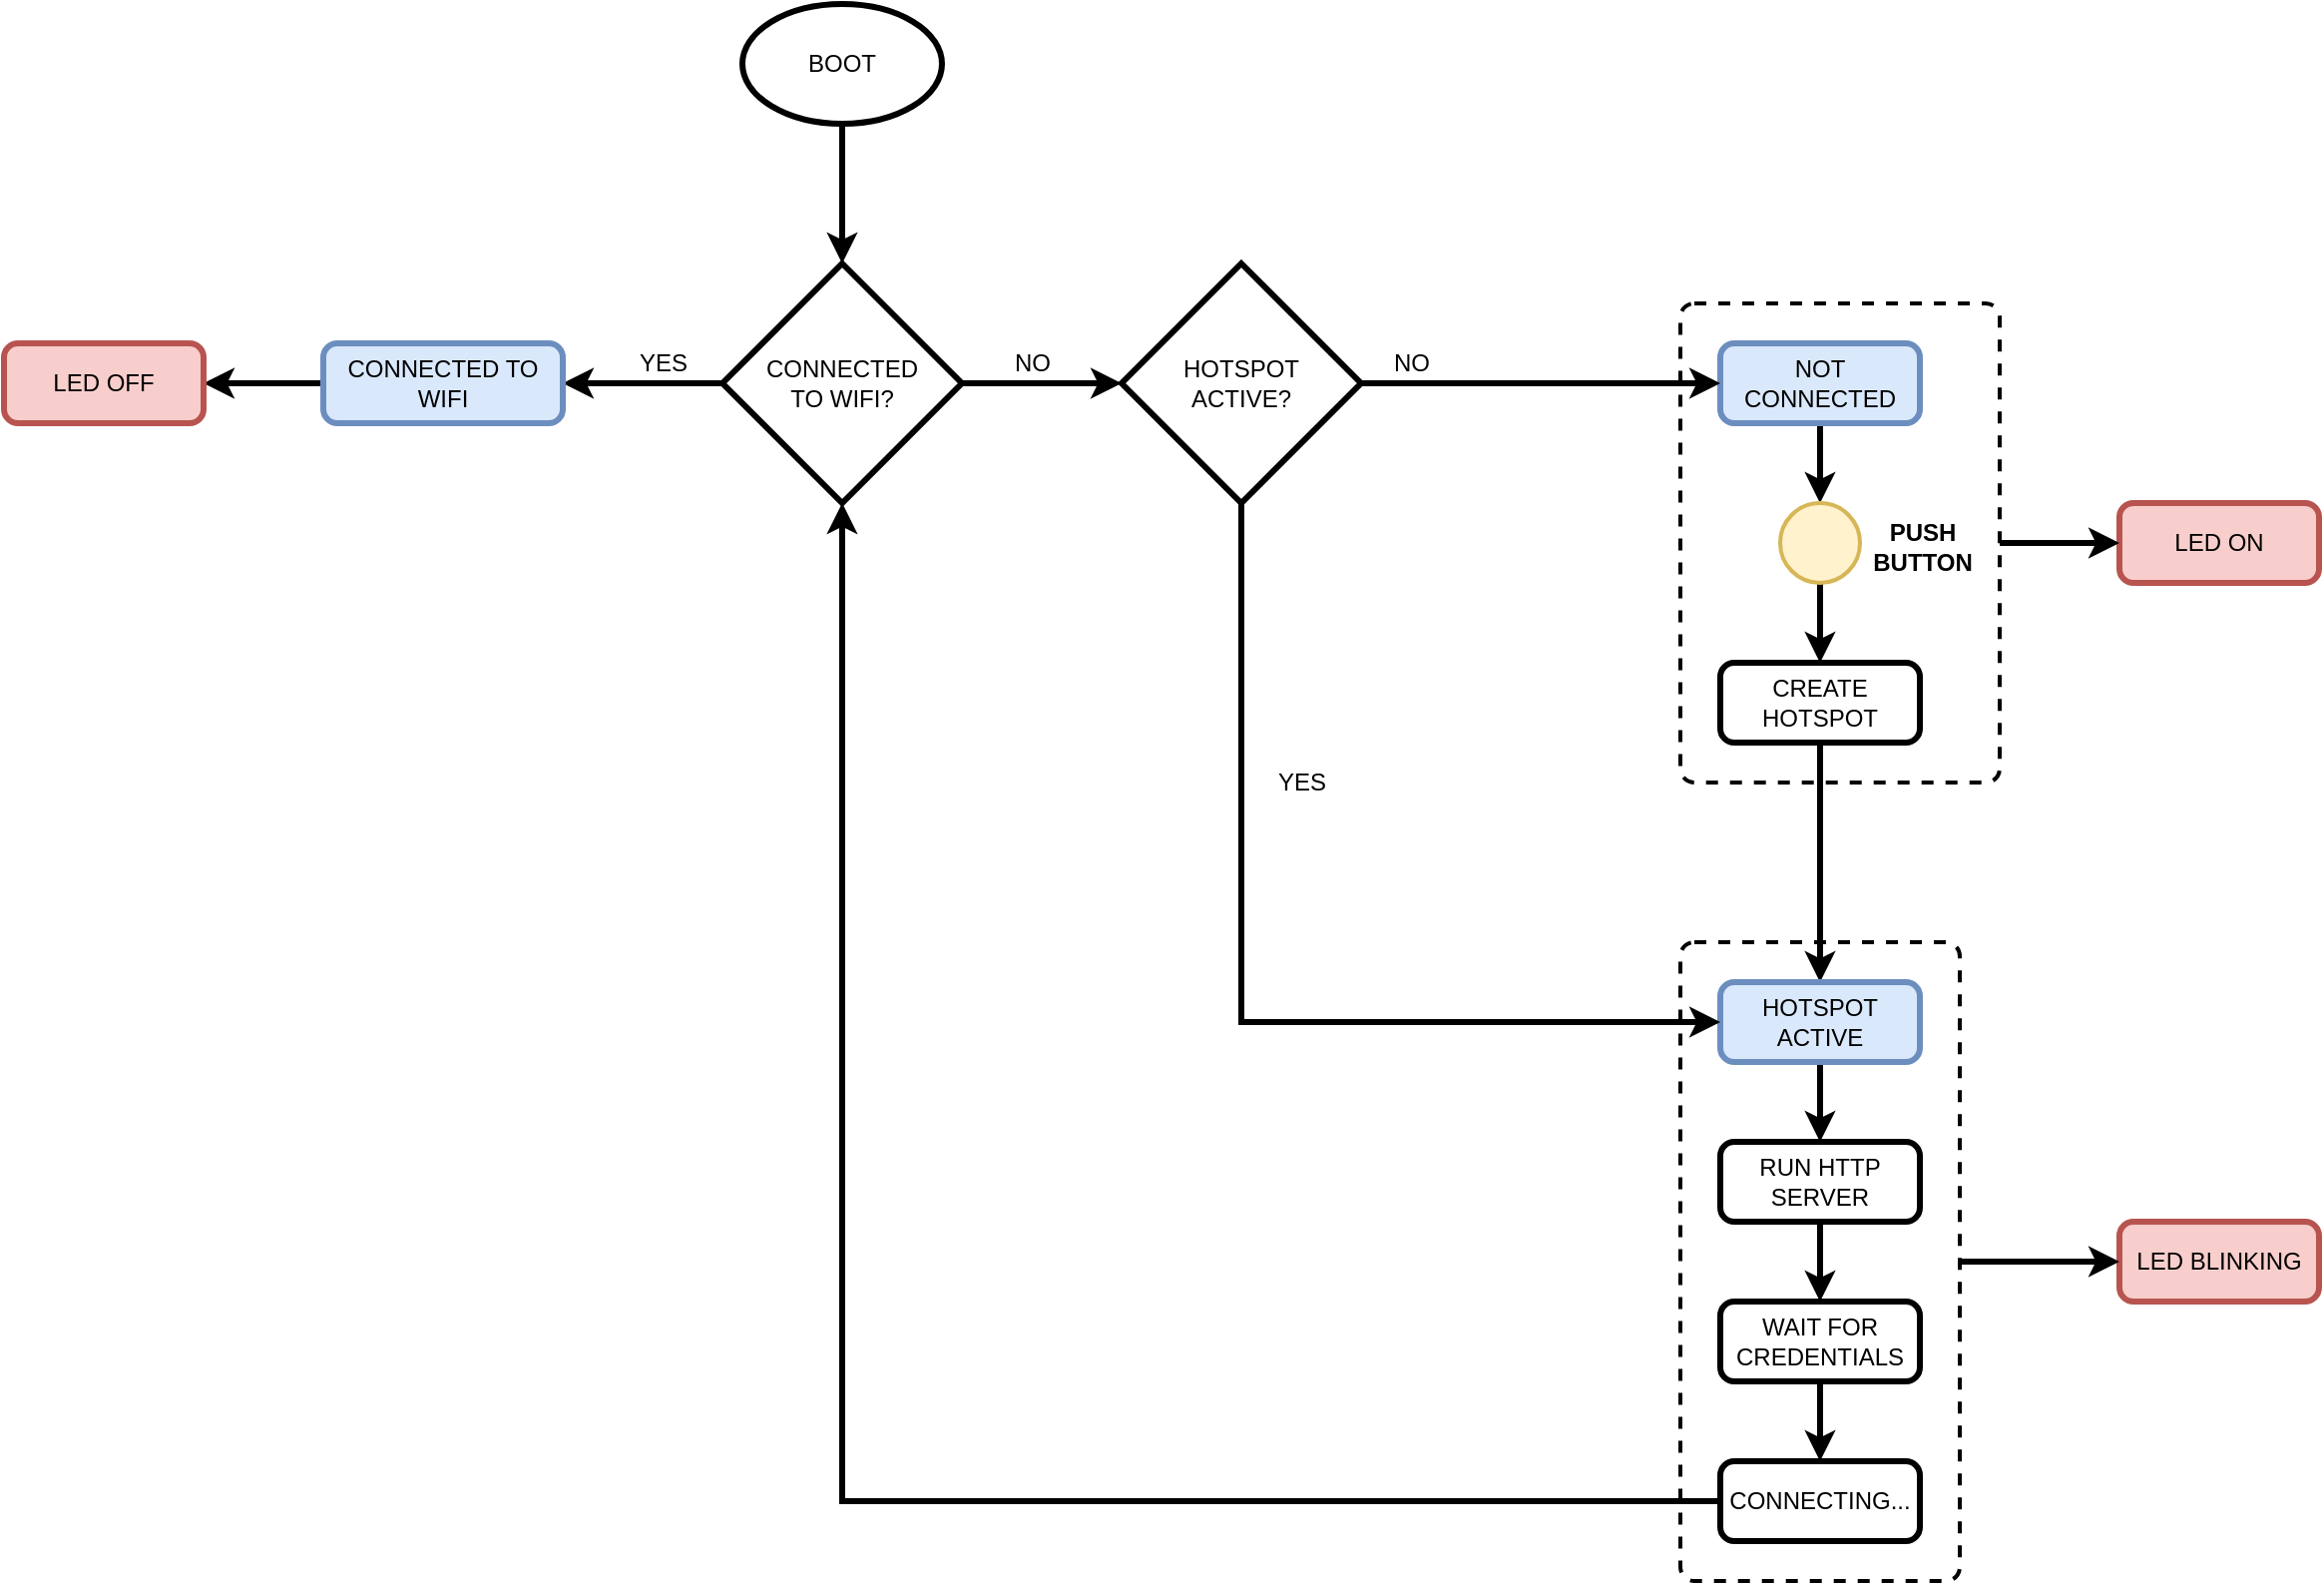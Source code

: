 <mxfile version="16.5.1" type="device"><diagram id="AxEpaxq_vSLOghSMP8F_" name="Pagina-1"><mxGraphModel dx="1422" dy="905" grid="1" gridSize="10" guides="1" tooltips="1" connect="1" arrows="1" fold="1" page="1" pageScale="1" pageWidth="1654" pageHeight="2336" math="0" shadow="0"><root><mxCell id="0"/><mxCell id="1" parent="0"/><mxCell id="MUxtvVnEjNuxNv-pTxA--55" value="" style="rounded=1;whiteSpace=wrap;html=1;absoluteArcSize=1;arcSize=14;strokeWidth=2;fillColor=none;dashed=1;" vertex="1" parent="1"><mxGeometry x="1080" y="180" width="160" height="240" as="geometry"/></mxCell><mxCell id="MUxtvVnEjNuxNv-pTxA--32" value="" style="rounded=1;whiteSpace=wrap;html=1;absoluteArcSize=1;arcSize=14;strokeWidth=2;fillColor=none;dashed=1;" vertex="1" parent="1"><mxGeometry x="1080" y="500" width="140" height="320" as="geometry"/></mxCell><mxCell id="MUxtvVnEjNuxNv-pTxA--37" style="edgeStyle=orthogonalEdgeStyle;rounded=0;orthogonalLoop=1;jettySize=auto;html=1;entryX=1;entryY=0.5;entryDx=0;entryDy=0;strokeWidth=3;" edge="1" parent="1" source="MUxtvVnEjNuxNv-pTxA--6" target="MUxtvVnEjNuxNv-pTxA--11"><mxGeometry relative="1" as="geometry"/></mxCell><mxCell id="MUxtvVnEjNuxNv-pTxA--40" style="edgeStyle=orthogonalEdgeStyle;rounded=0;orthogonalLoop=1;jettySize=auto;html=1;entryX=0;entryY=0.5;entryDx=0;entryDy=0;entryPerimeter=0;strokeWidth=3;" edge="1" parent="1" source="MUxtvVnEjNuxNv-pTxA--6" target="MUxtvVnEjNuxNv-pTxA--39"><mxGeometry relative="1" as="geometry"/></mxCell><mxCell id="MUxtvVnEjNuxNv-pTxA--6" value="CONNECTED&lt;br&gt;TO WIFI?" style="strokeWidth=3;html=1;shape=mxgraph.flowchart.decision;whiteSpace=wrap;" vertex="1" parent="1"><mxGeometry x="600" y="160" width="120" height="120" as="geometry"/></mxCell><mxCell id="MUxtvVnEjNuxNv-pTxA--17" style="edgeStyle=orthogonalEdgeStyle;rounded=0;orthogonalLoop=1;jettySize=auto;html=1;strokeWidth=3;" edge="1" parent="1" source="MUxtvVnEjNuxNv-pTxA--8" target="MUxtvVnEjNuxNv-pTxA--50"><mxGeometry relative="1" as="geometry"/></mxCell><mxCell id="MUxtvVnEjNuxNv-pTxA--8" value="NOT CONNECTED" style="rounded=1;whiteSpace=wrap;html=1;absoluteArcSize=1;arcSize=14;strokeWidth=3;fillColor=#dae8fc;strokeColor=#6c8ebf;" vertex="1" parent="1"><mxGeometry x="1100" y="200" width="100" height="40" as="geometry"/></mxCell><mxCell id="MUxtvVnEjNuxNv-pTxA--28" style="edgeStyle=orthogonalEdgeStyle;rounded=0;orthogonalLoop=1;jettySize=auto;html=1;entryX=1;entryY=0.5;entryDx=0;entryDy=0;strokeWidth=3;" edge="1" parent="1" source="MUxtvVnEjNuxNv-pTxA--11" target="MUxtvVnEjNuxNv-pTxA--27"><mxGeometry relative="1" as="geometry"/></mxCell><mxCell id="MUxtvVnEjNuxNv-pTxA--11" value="CONNECTED TO WIFI" style="rounded=1;whiteSpace=wrap;html=1;absoluteArcSize=1;arcSize=14;strokeWidth=3;fillColor=#dae8fc;strokeColor=#6c8ebf;" vertex="1" parent="1"><mxGeometry x="400" y="200" width="120" height="40" as="geometry"/></mxCell><mxCell id="MUxtvVnEjNuxNv-pTxA--14" value="LED ON" style="rounded=1;whiteSpace=wrap;html=1;absoluteArcSize=1;arcSize=14;strokeWidth=3;fillColor=#f8cecc;strokeColor=#b85450;" vertex="1" parent="1"><mxGeometry x="1300" y="280" width="100" height="40" as="geometry"/></mxCell><mxCell id="MUxtvVnEjNuxNv-pTxA--19" style="edgeStyle=orthogonalEdgeStyle;rounded=0;orthogonalLoop=1;jettySize=auto;html=1;entryX=0.5;entryY=0;entryDx=0;entryDy=0;strokeWidth=3;" edge="1" parent="1" source="MUxtvVnEjNuxNv-pTxA--16" target="MUxtvVnEjNuxNv-pTxA--18"><mxGeometry relative="1" as="geometry"/></mxCell><mxCell id="MUxtvVnEjNuxNv-pTxA--16" value="CREATE HOTSPOT" style="rounded=1;whiteSpace=wrap;html=1;absoluteArcSize=1;arcSize=14;strokeWidth=3;" vertex="1" parent="1"><mxGeometry x="1100" y="360" width="100" height="40" as="geometry"/></mxCell><mxCell id="MUxtvVnEjNuxNv-pTxA--24" style="edgeStyle=orthogonalEdgeStyle;rounded=0;orthogonalLoop=1;jettySize=auto;html=1;entryX=0.5;entryY=0;entryDx=0;entryDy=0;strokeWidth=3;" edge="1" parent="1" source="MUxtvVnEjNuxNv-pTxA--18" target="MUxtvVnEjNuxNv-pTxA--22"><mxGeometry relative="1" as="geometry"/></mxCell><mxCell id="MUxtvVnEjNuxNv-pTxA--18" value="HOTSPOT ACTIVE" style="rounded=1;whiteSpace=wrap;html=1;absoluteArcSize=1;arcSize=14;strokeWidth=3;fillColor=#dae8fc;strokeColor=#6c8ebf;" vertex="1" parent="1"><mxGeometry x="1100" y="520" width="100" height="40" as="geometry"/></mxCell><mxCell id="MUxtvVnEjNuxNv-pTxA--20" value="LED BLINKING" style="rounded=1;whiteSpace=wrap;html=1;absoluteArcSize=1;arcSize=14;strokeWidth=3;fillColor=#f8cecc;strokeColor=#b85450;" vertex="1" parent="1"><mxGeometry x="1300" y="640" width="100" height="40" as="geometry"/></mxCell><mxCell id="MUxtvVnEjNuxNv-pTxA--26" style="edgeStyle=orthogonalEdgeStyle;rounded=0;orthogonalLoop=1;jettySize=auto;html=1;entryX=0.5;entryY=0;entryDx=0;entryDy=0;strokeWidth=3;" edge="1" parent="1" source="MUxtvVnEjNuxNv-pTxA--22" target="MUxtvVnEjNuxNv-pTxA--25"><mxGeometry relative="1" as="geometry"/></mxCell><mxCell id="MUxtvVnEjNuxNv-pTxA--22" value="RUN HTTP SERVER" style="rounded=1;whiteSpace=wrap;html=1;absoluteArcSize=1;arcSize=14;strokeWidth=3;" vertex="1" parent="1"><mxGeometry x="1100" y="600" width="100" height="40" as="geometry"/></mxCell><mxCell id="MUxtvVnEjNuxNv-pTxA--35" style="edgeStyle=orthogonalEdgeStyle;rounded=0;orthogonalLoop=1;jettySize=auto;html=1;entryX=0.5;entryY=0;entryDx=0;entryDy=0;strokeWidth=3;" edge="1" parent="1" source="MUxtvVnEjNuxNv-pTxA--25" target="MUxtvVnEjNuxNv-pTxA--34"><mxGeometry relative="1" as="geometry"/></mxCell><mxCell id="MUxtvVnEjNuxNv-pTxA--25" value="WAIT FOR CREDENTIALS" style="rounded=1;whiteSpace=wrap;html=1;absoluteArcSize=1;arcSize=14;strokeWidth=3;" vertex="1" parent="1"><mxGeometry x="1100" y="680" width="100" height="40" as="geometry"/></mxCell><mxCell id="MUxtvVnEjNuxNv-pTxA--27" value="LED OFF" style="rounded=1;whiteSpace=wrap;html=1;absoluteArcSize=1;arcSize=14;strokeWidth=3;fillColor=#f8cecc;strokeColor=#b85450;" vertex="1" parent="1"><mxGeometry x="240" y="200" width="100" height="40" as="geometry"/></mxCell><mxCell id="MUxtvVnEjNuxNv-pTxA--29" value="YES" style="text;html=1;align=center;verticalAlign=middle;resizable=0;points=[];autosize=1;strokeColor=none;fillColor=none;" vertex="1" parent="1"><mxGeometry x="550" y="200" width="40" height="20" as="geometry"/></mxCell><mxCell id="MUxtvVnEjNuxNv-pTxA--33" style="edgeStyle=orthogonalEdgeStyle;rounded=0;orthogonalLoop=1;jettySize=auto;html=1;strokeWidth=3;" edge="1" parent="1" source="MUxtvVnEjNuxNv-pTxA--32" target="MUxtvVnEjNuxNv-pTxA--20"><mxGeometry relative="1" as="geometry"/></mxCell><mxCell id="MUxtvVnEjNuxNv-pTxA--38" style="edgeStyle=orthogonalEdgeStyle;rounded=0;orthogonalLoop=1;jettySize=auto;html=1;entryX=0.5;entryY=1;entryDx=0;entryDy=0;entryPerimeter=0;strokeWidth=3;" edge="1" parent="1" source="MUxtvVnEjNuxNv-pTxA--34" target="MUxtvVnEjNuxNv-pTxA--6"><mxGeometry relative="1" as="geometry"/></mxCell><mxCell id="MUxtvVnEjNuxNv-pTxA--34" value="CONNECTING..." style="rounded=1;whiteSpace=wrap;html=1;absoluteArcSize=1;arcSize=14;strokeWidth=3;" vertex="1" parent="1"><mxGeometry x="1100" y="760" width="100" height="40" as="geometry"/></mxCell><mxCell id="MUxtvVnEjNuxNv-pTxA--41" style="edgeStyle=orthogonalEdgeStyle;rounded=0;orthogonalLoop=1;jettySize=auto;html=1;entryX=0;entryY=0.5;entryDx=0;entryDy=0;strokeWidth=3;" edge="1" parent="1" source="MUxtvVnEjNuxNv-pTxA--39" target="MUxtvVnEjNuxNv-pTxA--8"><mxGeometry relative="1" as="geometry"/></mxCell><mxCell id="MUxtvVnEjNuxNv-pTxA--43" style="edgeStyle=orthogonalEdgeStyle;rounded=0;orthogonalLoop=1;jettySize=auto;html=1;entryX=0;entryY=0.5;entryDx=0;entryDy=0;exitX=0.5;exitY=1;exitDx=0;exitDy=0;exitPerimeter=0;strokeWidth=3;" edge="1" parent="1" source="MUxtvVnEjNuxNv-pTxA--39" target="MUxtvVnEjNuxNv-pTxA--18"><mxGeometry relative="1" as="geometry"/></mxCell><mxCell id="MUxtvVnEjNuxNv-pTxA--39" value="HOTSPOT&lt;br&gt;ACTIVE?" style="strokeWidth=3;html=1;shape=mxgraph.flowchart.decision;whiteSpace=wrap;" vertex="1" parent="1"><mxGeometry x="800" y="160" width="120" height="120" as="geometry"/></mxCell><mxCell id="MUxtvVnEjNuxNv-pTxA--42" value="NO" style="text;html=1;align=center;verticalAlign=middle;resizable=0;points=[];autosize=1;strokeColor=none;fillColor=none;" vertex="1" parent="1"><mxGeometry x="740" y="200" width="30" height="20" as="geometry"/></mxCell><mxCell id="MUxtvVnEjNuxNv-pTxA--44" value="YES" style="text;html=1;align=center;verticalAlign=middle;resizable=0;points=[];autosize=1;strokeColor=none;fillColor=none;" vertex="1" parent="1"><mxGeometry x="870" y="410" width="40" height="20" as="geometry"/></mxCell><mxCell id="MUxtvVnEjNuxNv-pTxA--45" value="NO" style="text;html=1;align=center;verticalAlign=middle;resizable=0;points=[];autosize=1;strokeColor=none;fillColor=none;" vertex="1" parent="1"><mxGeometry x="930" y="200" width="30" height="20" as="geometry"/></mxCell><mxCell id="MUxtvVnEjNuxNv-pTxA--49" style="edgeStyle=orthogonalEdgeStyle;rounded=0;orthogonalLoop=1;jettySize=auto;html=1;entryX=0.5;entryY=0;entryDx=0;entryDy=0;entryPerimeter=0;strokeWidth=3;" edge="1" parent="1" source="MUxtvVnEjNuxNv-pTxA--48" target="MUxtvVnEjNuxNv-pTxA--6"><mxGeometry relative="1" as="geometry"/></mxCell><mxCell id="MUxtvVnEjNuxNv-pTxA--48" value="BOOT" style="strokeWidth=3;html=1;shape=mxgraph.flowchart.start_1;whiteSpace=wrap;fillColor=none;" vertex="1" parent="1"><mxGeometry x="610" y="30" width="100" height="60" as="geometry"/></mxCell><mxCell id="MUxtvVnEjNuxNv-pTxA--52" style="edgeStyle=orthogonalEdgeStyle;rounded=0;orthogonalLoop=1;jettySize=auto;html=1;entryX=0.5;entryY=0;entryDx=0;entryDy=0;strokeWidth=3;" edge="1" parent="1" source="MUxtvVnEjNuxNv-pTxA--50" target="MUxtvVnEjNuxNv-pTxA--16"><mxGeometry relative="1" as="geometry"/></mxCell><mxCell id="MUxtvVnEjNuxNv-pTxA--50" value="" style="strokeWidth=2;html=1;shape=mxgraph.flowchart.start_2;whiteSpace=wrap;fillColor=#fff2cc;strokeColor=#d6b656;" vertex="1" parent="1"><mxGeometry x="1130" y="280" width="40" height="40" as="geometry"/></mxCell><mxCell id="MUxtvVnEjNuxNv-pTxA--53" value="PUSH&lt;br&gt;BUTTON" style="text;html=1;align=center;verticalAlign=middle;resizable=0;points=[];autosize=1;strokeColor=none;fillColor=none;fontStyle=1" vertex="1" parent="1"><mxGeometry x="1166" y="287" width="70" height="30" as="geometry"/></mxCell><mxCell id="MUxtvVnEjNuxNv-pTxA--56" style="edgeStyle=orthogonalEdgeStyle;rounded=0;orthogonalLoop=1;jettySize=auto;html=1;strokeWidth=3;" edge="1" parent="1" source="MUxtvVnEjNuxNv-pTxA--55" target="MUxtvVnEjNuxNv-pTxA--14"><mxGeometry relative="1" as="geometry"/></mxCell></root></mxGraphModel></diagram></mxfile>